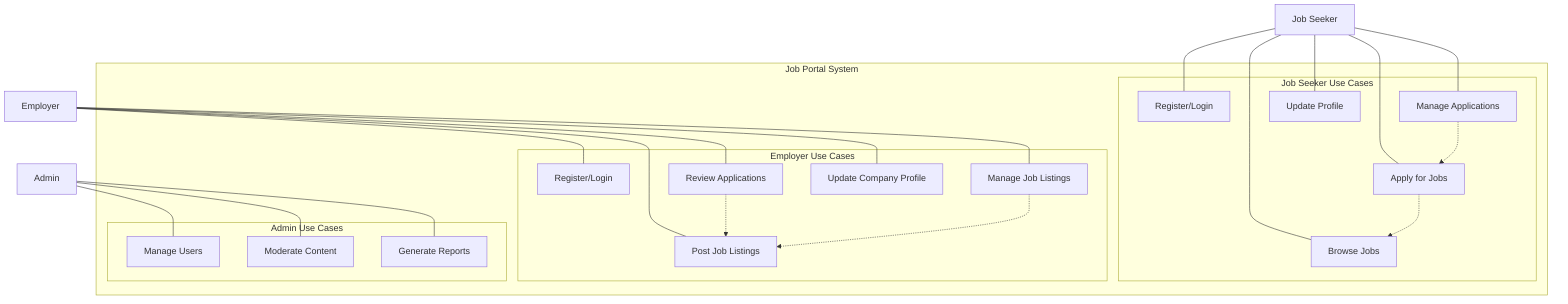 graph TD
    subgraph "Job Portal System"
        subgraph "Job Seeker Use Cases"
            UC1[Register/Login]
            UC2[Browse Jobs]
            UC3[Apply for Jobs]
            UC4[Manage Applications]
            UC5[Update Profile]
        end
        
        subgraph "Employer Use Cases"
            UC6[Register/Login]
            UC7[Post Job Listings]
            UC8[Review Applications]
            UC9[Manage Job Listings]
            UC10[Update Company Profile]
        end
        
        subgraph "Admin Use Cases"
            UC11[Manage Users]
            UC12[Moderate Content]
            UC13[Generate Reports]
        end
    end
    
    JS[Job Seeker] --- UC1
    JS --- UC2
    JS --- UC3
    JS --- UC4
    JS --- UC5
    
    EMP[Employer] --- UC6
    EMP --- UC7
    EMP --- UC8
    EMP --- UC9
    EMP --- UC10
    
    ADM[Admin] --- UC11
    ADM --- UC12
    ADM --- UC13
    
    %% Include relationships
    UC3 -.-> UC2
    UC4 -.-> UC3
    UC8 -.-> UC7
    UC9 -.-> UC7